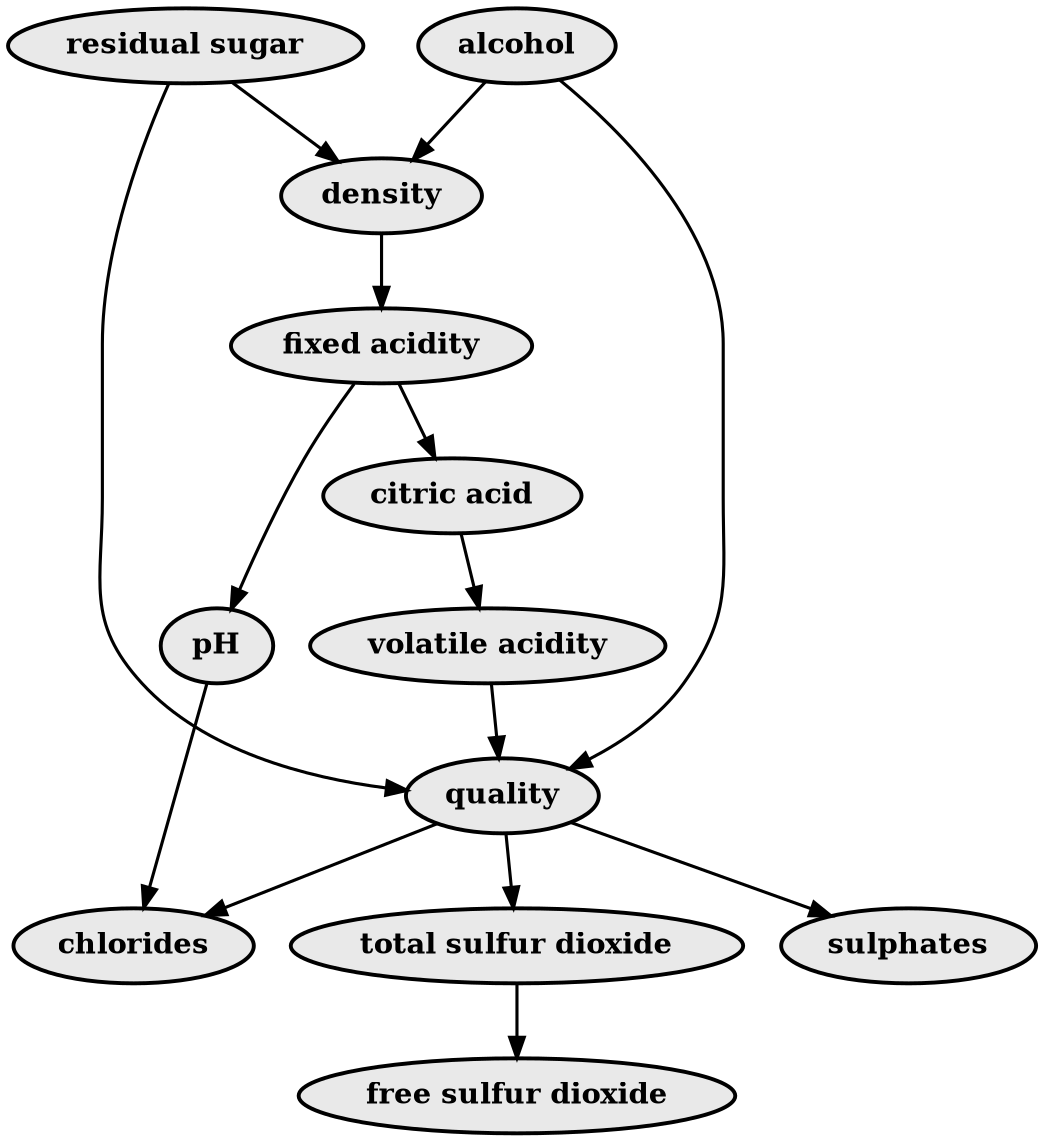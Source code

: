 digraph {
    node [style=filled, fillcolor="#E9E9E9", penwidth=1.875, fontsize=14, fontname="times-bold"]
    edge [penwidth=1.5]
    "alcohol"->"quality"
    "alcohol"->"density"
    "residual sugar"->"quality"
    "residual sugar"->"density"
    "density"->"fixed acidity"
    "fixed acidity"->"pH"
    "fixed acidity"->"citric acid"
    "citric acid"->"volatile acidity"
    "volatile acidity"->"quality"
    "quality"->"sulphates"
    "quality"->"total sulfur dioxide"
    "quality"->"chlorides"
    "total sulfur dioxide"->"free sulfur dioxide"
    "pH"->"chlorides"
}